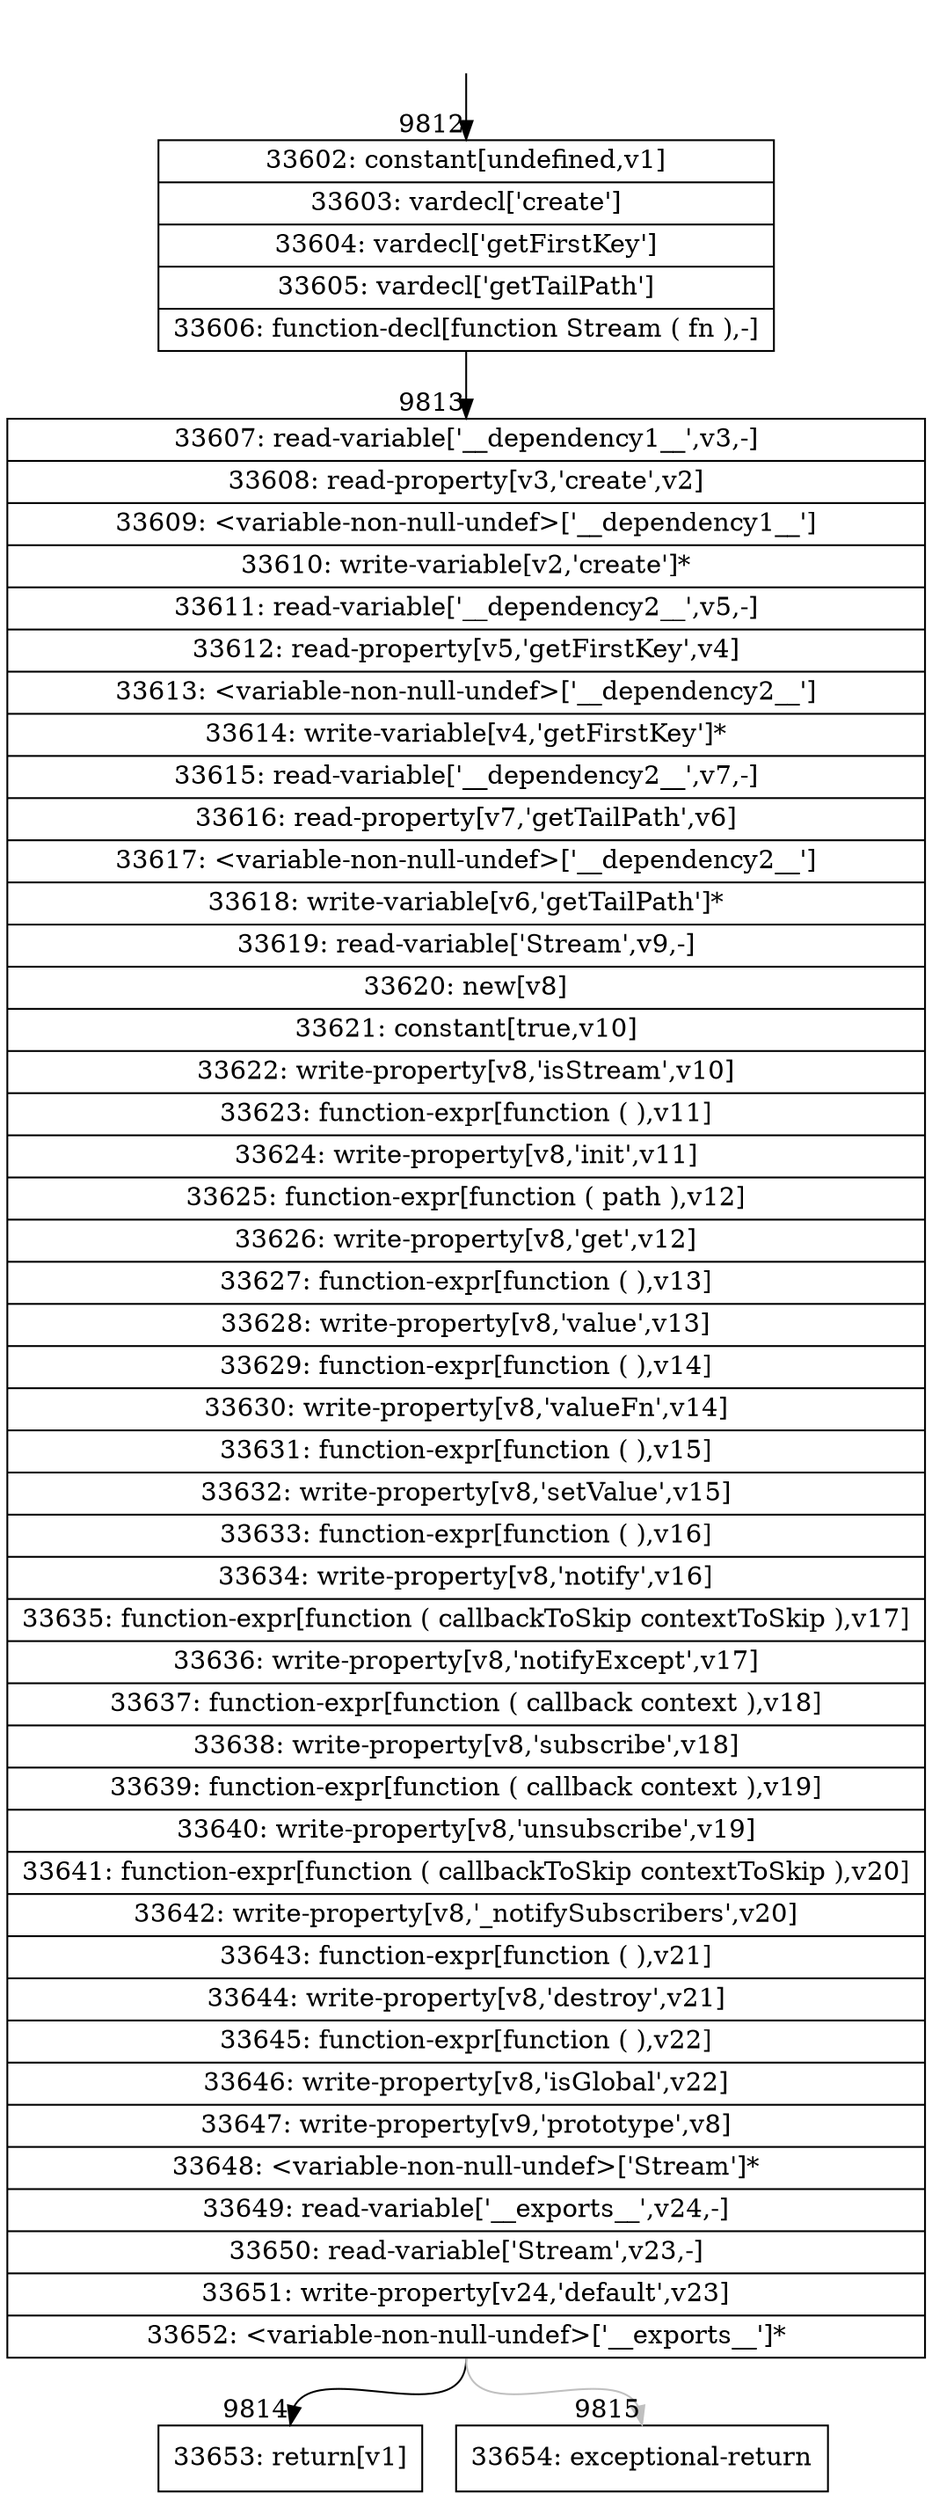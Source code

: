digraph {
rankdir="TD"
BB_entry822[shape=none,label=""];
BB_entry822 -> BB9812 [tailport=s, headport=n, headlabel="    9812"]
BB9812 [shape=record label="{33602: constant[undefined,v1]|33603: vardecl['create']|33604: vardecl['getFirstKey']|33605: vardecl['getTailPath']|33606: function-decl[function Stream ( fn ),-]}" ] 
BB9812 -> BB9813 [tailport=s, headport=n, headlabel="      9813"]
BB9813 [shape=record label="{33607: read-variable['__dependency1__',v3,-]|33608: read-property[v3,'create',v2]|33609: \<variable-non-null-undef\>['__dependency1__']|33610: write-variable[v2,'create']*|33611: read-variable['__dependency2__',v5,-]|33612: read-property[v5,'getFirstKey',v4]|33613: \<variable-non-null-undef\>['__dependency2__']|33614: write-variable[v4,'getFirstKey']*|33615: read-variable['__dependency2__',v7,-]|33616: read-property[v7,'getTailPath',v6]|33617: \<variable-non-null-undef\>['__dependency2__']|33618: write-variable[v6,'getTailPath']*|33619: read-variable['Stream',v9,-]|33620: new[v8]|33621: constant[true,v10]|33622: write-property[v8,'isStream',v10]|33623: function-expr[function ( ),v11]|33624: write-property[v8,'init',v11]|33625: function-expr[function ( path ),v12]|33626: write-property[v8,'get',v12]|33627: function-expr[function ( ),v13]|33628: write-property[v8,'value',v13]|33629: function-expr[function ( ),v14]|33630: write-property[v8,'valueFn',v14]|33631: function-expr[function ( ),v15]|33632: write-property[v8,'setValue',v15]|33633: function-expr[function ( ),v16]|33634: write-property[v8,'notify',v16]|33635: function-expr[function ( callbackToSkip contextToSkip ),v17]|33636: write-property[v8,'notifyExcept',v17]|33637: function-expr[function ( callback context ),v18]|33638: write-property[v8,'subscribe',v18]|33639: function-expr[function ( callback context ),v19]|33640: write-property[v8,'unsubscribe',v19]|33641: function-expr[function ( callbackToSkip contextToSkip ),v20]|33642: write-property[v8,'_notifySubscribers',v20]|33643: function-expr[function ( ),v21]|33644: write-property[v8,'destroy',v21]|33645: function-expr[function ( ),v22]|33646: write-property[v8,'isGlobal',v22]|33647: write-property[v9,'prototype',v8]|33648: \<variable-non-null-undef\>['Stream']*|33649: read-variable['__exports__',v24,-]|33650: read-variable['Stream',v23,-]|33651: write-property[v24,'default',v23]|33652: \<variable-non-null-undef\>['__exports__']*}" ] 
BB9813 -> BB9814 [tailport=s, headport=n, headlabel="      9814"]
BB9813 -> BB9815 [tailport=s, headport=n, color=gray, headlabel="      9815"]
BB9814 [shape=record label="{33653: return[v1]}" ] 
BB9815 [shape=record label="{33654: exceptional-return}" ] 
//#$~ 17557
}
